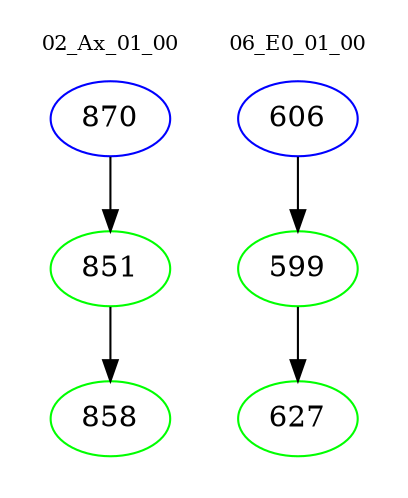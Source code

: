 digraph{
subgraph cluster_0 {
color = white
label = "02_Ax_01_00";
fontsize=10;
T0_870 [label="870", color="blue"]
T0_870 -> T0_851 [color="black"]
T0_851 [label="851", color="green"]
T0_851 -> T0_858 [color="black"]
T0_858 [label="858", color="green"]
}
subgraph cluster_1 {
color = white
label = "06_E0_01_00";
fontsize=10;
T1_606 [label="606", color="blue"]
T1_606 -> T1_599 [color="black"]
T1_599 [label="599", color="green"]
T1_599 -> T1_627 [color="black"]
T1_627 [label="627", color="green"]
}
}
